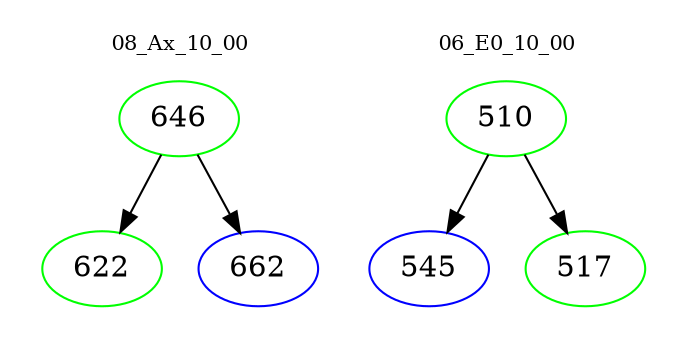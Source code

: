 digraph{
subgraph cluster_0 {
color = white
label = "08_Ax_10_00";
fontsize=10;
T0_646 [label="646", color="green"]
T0_646 -> T0_622 [color="black"]
T0_622 [label="622", color="green"]
T0_646 -> T0_662 [color="black"]
T0_662 [label="662", color="blue"]
}
subgraph cluster_1 {
color = white
label = "06_E0_10_00";
fontsize=10;
T1_510 [label="510", color="green"]
T1_510 -> T1_545 [color="black"]
T1_545 [label="545", color="blue"]
T1_510 -> T1_517 [color="black"]
T1_517 [label="517", color="green"]
}
}
